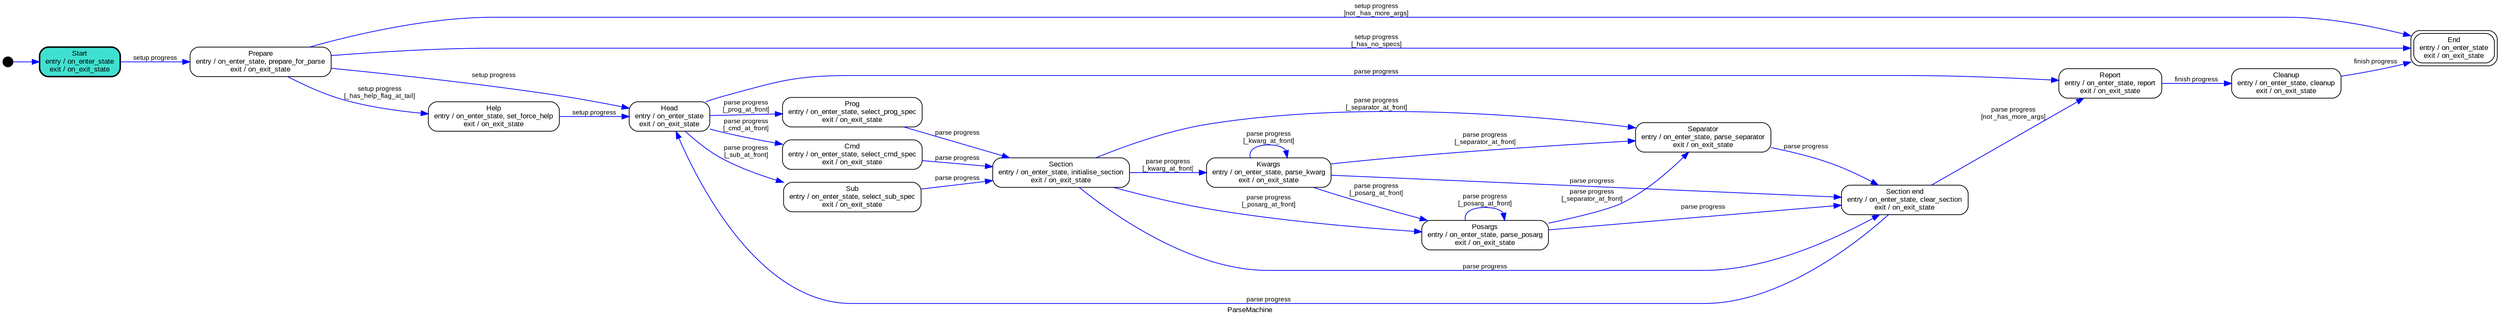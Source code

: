 digraph list {
label=ParseMachine;
fontname=Arial;
fontsize=10;
rankdir=LR;
i [shape=circle, style=filled, fontsize=1, fixedsize=true, width=0.2, height=0.2, fillcolor=black];
i -> Start [label="", color=blue, fontname=Arial, fontsize=9];
Start [label="Start\nentry / on_enter_state\nexit / on_exit_state", shape=rectangle, style="rounded, filled", fontname=Arial, fontsize=10, peripheries=1, penwidth=2, fillcolor=turquoise];
Start -> Prepare [label="setup progress", color=blue, fontname=Arial, fontsize=9];
Prepare [label="Prepare\nentry / on_enter_state, prepare_for_parse\nexit / on_exit_state", shape=rectangle, style="rounded, filled", fontname=Arial, fontsize=10, peripheries=1, fillcolor=white];
Prepare -> End [label="setup progress\n[not _has_more_args]", color=blue, fontname=Arial, fontsize=9];
Prepare -> End [label="setup progress\n[_has_no_specs]", color=blue, fontname=Arial, fontsize=9];
Prepare -> Help [label="setup progress\n[_has_help_flag_at_tail]", color=blue, fontname=Arial, fontsize=9];
Prepare -> Head [label="setup progress", color=blue, fontname=Arial, fontsize=9];
Help [label="Help\nentry / on_enter_state, set_force_help\nexit / on_exit_state", shape=rectangle, style="rounded, filled", fontname=Arial, fontsize=10, peripheries=1, fillcolor=white];
Help -> Head [label="setup progress", color=blue, fontname=Arial, fontsize=9];
Head [label="Head\nentry / on_enter_state\nexit / on_exit_state", shape=rectangle, style="rounded, filled", fontname=Arial, fontsize=10, peripheries=1, fillcolor=white];
Head -> Prog [label="parse progress\n[_prog_at_front]", color=blue, fontname=Arial, fontsize=9];
Head -> Cmd [label="parse progress\n[_cmd_at_front]", color=blue, fontname=Arial, fontsize=9];
Head -> Sub [label="parse progress\n[_sub_at_front]", color=blue, fontname=Arial, fontsize=9];
Head -> Report [label="parse progress", color=blue, fontname=Arial, fontsize=9];
Section [label="Section\nentry / on_enter_state, initialise_section\nexit / on_exit_state", shape=rectangle, style="rounded, filled", fontname=Arial, fontsize=10, peripheries=1, fillcolor=white];
Section -> Kwargs [label="parse progress\n[_kwarg_at_front]", color=blue, fontname=Arial, fontsize=9];
Section -> Posargs [label="parse progress\n[_posarg_at_front]", color=blue, fontname=Arial, fontsize=9];
Section -> Separator [label="parse progress\n[_separator_at_front]", color=blue, fontname=Arial, fontsize=9];
Section -> Section_end [label="parse progress", color=blue, fontname=Arial, fontsize=9];
Prog [label="Prog\nentry / on_enter_state, select_prog_spec\nexit / on_exit_state", shape=rectangle, style="rounded, filled", fontname=Arial, fontsize=10, peripheries=1, fillcolor=white];
Prog -> Section [label="parse progress", color=blue, fontname=Arial, fontsize=9];
Cmd [label="Cmd\nentry / on_enter_state, select_cmd_spec\nexit / on_exit_state", shape=rectangle, style="rounded, filled", fontname=Arial, fontsize=10, peripheries=1, fillcolor=white];
Cmd -> Section [label="parse progress", color=blue, fontname=Arial, fontsize=9];
Sub [label="Sub\nentry / on_enter_state, select_sub_spec\nexit / on_exit_state", shape=rectangle, style="rounded, filled", fontname=Arial, fontsize=10, peripheries=1, fillcolor=white];
Sub -> Section [label="parse progress", color=blue, fontname=Arial, fontsize=9];
Kwargs [label="Kwargs\nentry / on_enter_state, parse_kwarg\nexit / on_exit_state", shape=rectangle, style="rounded, filled", fontname=Arial, fontsize=10, peripheries=1, fillcolor=white];
Kwargs -> Kwargs [label="parse progress\n[_kwarg_at_front]", color=blue, fontname=Arial, fontsize=9];
Kwargs -> Posargs [label="parse progress\n[_posarg_at_front]", color=blue, fontname=Arial, fontsize=9];
Kwargs -> Separator [label="parse progress\n[_separator_at_front]", color=blue, fontname=Arial, fontsize=9];
Kwargs -> Section_end [label="parse progress", color=blue, fontname=Arial, fontsize=9];
Posargs [label="Posargs\nentry / on_enter_state, parse_posarg\nexit / on_exit_state", shape=rectangle, style="rounded, filled", fontname=Arial, fontsize=10, peripheries=1, fillcolor=white];
Posargs -> Posargs [label="parse progress\n[_posarg_at_front]", color=blue, fontname=Arial, fontsize=9];
Posargs -> Separator [label="parse progress\n[_separator_at_front]", color=blue, fontname=Arial, fontsize=9];
Posargs -> Section_end [label="parse progress", color=blue, fontname=Arial, fontsize=9];
Separator [label="Separator\nentry / on_enter_state, parse_separator\nexit / on_exit_state", shape=rectangle, style="rounded, filled", fontname=Arial, fontsize=10, peripheries=1, fillcolor=white];
Separator -> Section_end [label="parse progress", color=blue, fontname=Arial, fontsize=9];
Section_end [label="Section end\nentry / on_enter_state, clear_section\nexit / on_exit_state", shape=rectangle, style="rounded, filled", fontname=Arial, fontsize=10, peripheries=1, fillcolor=white];
Section_end -> Report [label="parse progress\n[not _has_more_args]", color=blue, fontname=Arial, fontsize=9];
Section_end -> Head [label="parse progress", color=blue, fontname=Arial, fontsize=9];
Cleanup [label="Cleanup\nentry / on_enter_state, cleanup\nexit / on_exit_state", shape=rectangle, style="rounded, filled", fontname=Arial, fontsize=10, peripheries=1, fillcolor=white];
Cleanup -> End [label="finish progress", color=blue, fontname=Arial, fontsize=9];
Report [label="Report\nentry / on_enter_state, report\nexit / on_exit_state", shape=rectangle, style="rounded, filled", fontname=Arial, fontsize=10, peripheries=1, fillcolor=white];
Report -> Cleanup [label="finish progress", color=blue, fontname=Arial, fontsize=9];
End [label="End\nentry / on_enter_state\nexit / on_exit_state", shape=rectangle, style="rounded, filled", fontname=Arial, fontsize=10, peripheries=2, fillcolor=white];
}
